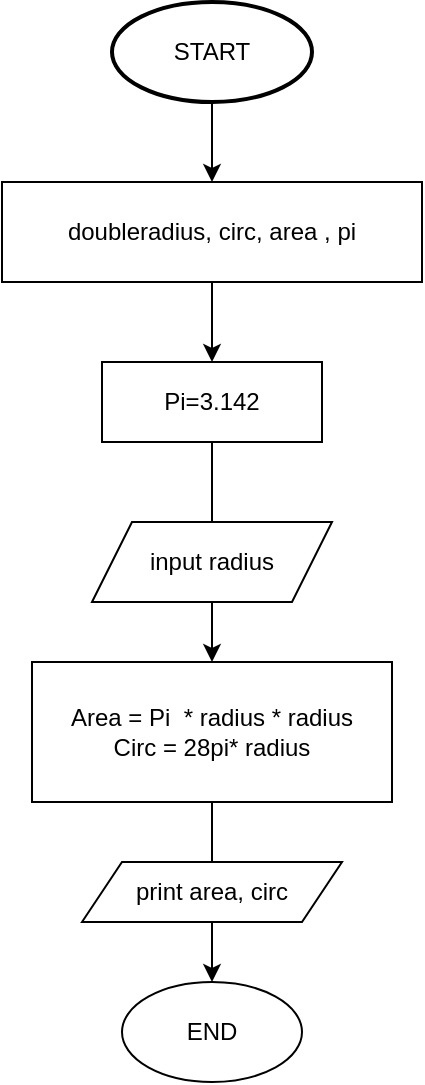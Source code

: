 <mxfile version="21.7.5" type="github">
  <diagram name="Page-1" id="dU04HxJJAWfNAaaxOc39">
    <mxGraphModel dx="1434" dy="782" grid="1" gridSize="10" guides="1" tooltips="1" connect="1" arrows="1" fold="1" page="1" pageScale="1" pageWidth="850" pageHeight="1100" math="0" shadow="0">
      <root>
        <mxCell id="0" />
        <mxCell id="1" parent="0" />
        <mxCell id="HI8FXJR7UDWEeo-2yrKD-11" value="" style="edgeStyle=orthogonalEdgeStyle;rounded=0;orthogonalLoop=1;jettySize=auto;html=1;" edge="1" parent="1" source="HI8FXJR7UDWEeo-2yrKD-3" target="HI8FXJR7UDWEeo-2yrKD-4">
          <mxGeometry relative="1" as="geometry" />
        </mxCell>
        <mxCell id="HI8FXJR7UDWEeo-2yrKD-3" value="START" style="strokeWidth=2;html=1;shape=mxgraph.flowchart.start_1;whiteSpace=wrap;" vertex="1" parent="1">
          <mxGeometry x="180" y="170" width="100" height="50" as="geometry" />
        </mxCell>
        <mxCell id="HI8FXJR7UDWEeo-2yrKD-12" value="" style="edgeStyle=orthogonalEdgeStyle;rounded=0;orthogonalLoop=1;jettySize=auto;html=1;" edge="1" parent="1" source="HI8FXJR7UDWEeo-2yrKD-4" target="HI8FXJR7UDWEeo-2yrKD-5">
          <mxGeometry relative="1" as="geometry" />
        </mxCell>
        <mxCell id="HI8FXJR7UDWEeo-2yrKD-4" value="doubleradius, circ, area , pi" style="rounded=0;whiteSpace=wrap;html=1;" vertex="1" parent="1">
          <mxGeometry x="125" y="260" width="210" height="50" as="geometry" />
        </mxCell>
        <mxCell id="HI8FXJR7UDWEeo-2yrKD-14" value="" style="edgeStyle=orthogonalEdgeStyle;rounded=0;orthogonalLoop=1;jettySize=auto;html=1;" edge="1" parent="1" source="HI8FXJR7UDWEeo-2yrKD-5" target="HI8FXJR7UDWEeo-2yrKD-8">
          <mxGeometry relative="1" as="geometry" />
        </mxCell>
        <mxCell id="HI8FXJR7UDWEeo-2yrKD-5" value="Pi=3.142" style="rounded=0;whiteSpace=wrap;html=1;" vertex="1" parent="1">
          <mxGeometry x="175" y="350" width="110" height="40" as="geometry" />
        </mxCell>
        <mxCell id="HI8FXJR7UDWEeo-2yrKD-6" value="input radius" style="shape=parallelogram;perimeter=parallelogramPerimeter;whiteSpace=wrap;html=1;fixedSize=1;" vertex="1" parent="1">
          <mxGeometry x="170" y="430" width="120" height="40" as="geometry" />
        </mxCell>
        <mxCell id="HI8FXJR7UDWEeo-2yrKD-23" value="" style="edgeStyle=orthogonalEdgeStyle;rounded=0;orthogonalLoop=1;jettySize=auto;html=1;" edge="1" parent="1" source="HI8FXJR7UDWEeo-2yrKD-8" target="HI8FXJR7UDWEeo-2yrKD-10">
          <mxGeometry relative="1" as="geometry" />
        </mxCell>
        <mxCell id="HI8FXJR7UDWEeo-2yrKD-8" value="Area = Pi&amp;nbsp; * radius * radius&lt;br&gt;Circ = 28pi* radius" style="rounded=0;whiteSpace=wrap;html=1;" vertex="1" parent="1">
          <mxGeometry x="140" y="500" width="180" height="70" as="geometry" />
        </mxCell>
        <mxCell id="HI8FXJR7UDWEeo-2yrKD-9" value="print area, circ" style="shape=parallelogram;perimeter=parallelogramPerimeter;whiteSpace=wrap;html=1;fixedSize=1;" vertex="1" parent="1">
          <mxGeometry x="165" y="600" width="130" height="30" as="geometry" />
        </mxCell>
        <mxCell id="HI8FXJR7UDWEeo-2yrKD-10" value="END" style="ellipse;whiteSpace=wrap;html=1;" vertex="1" parent="1">
          <mxGeometry x="185" y="660" width="90" height="50" as="geometry" />
        </mxCell>
      </root>
    </mxGraphModel>
  </diagram>
</mxfile>
